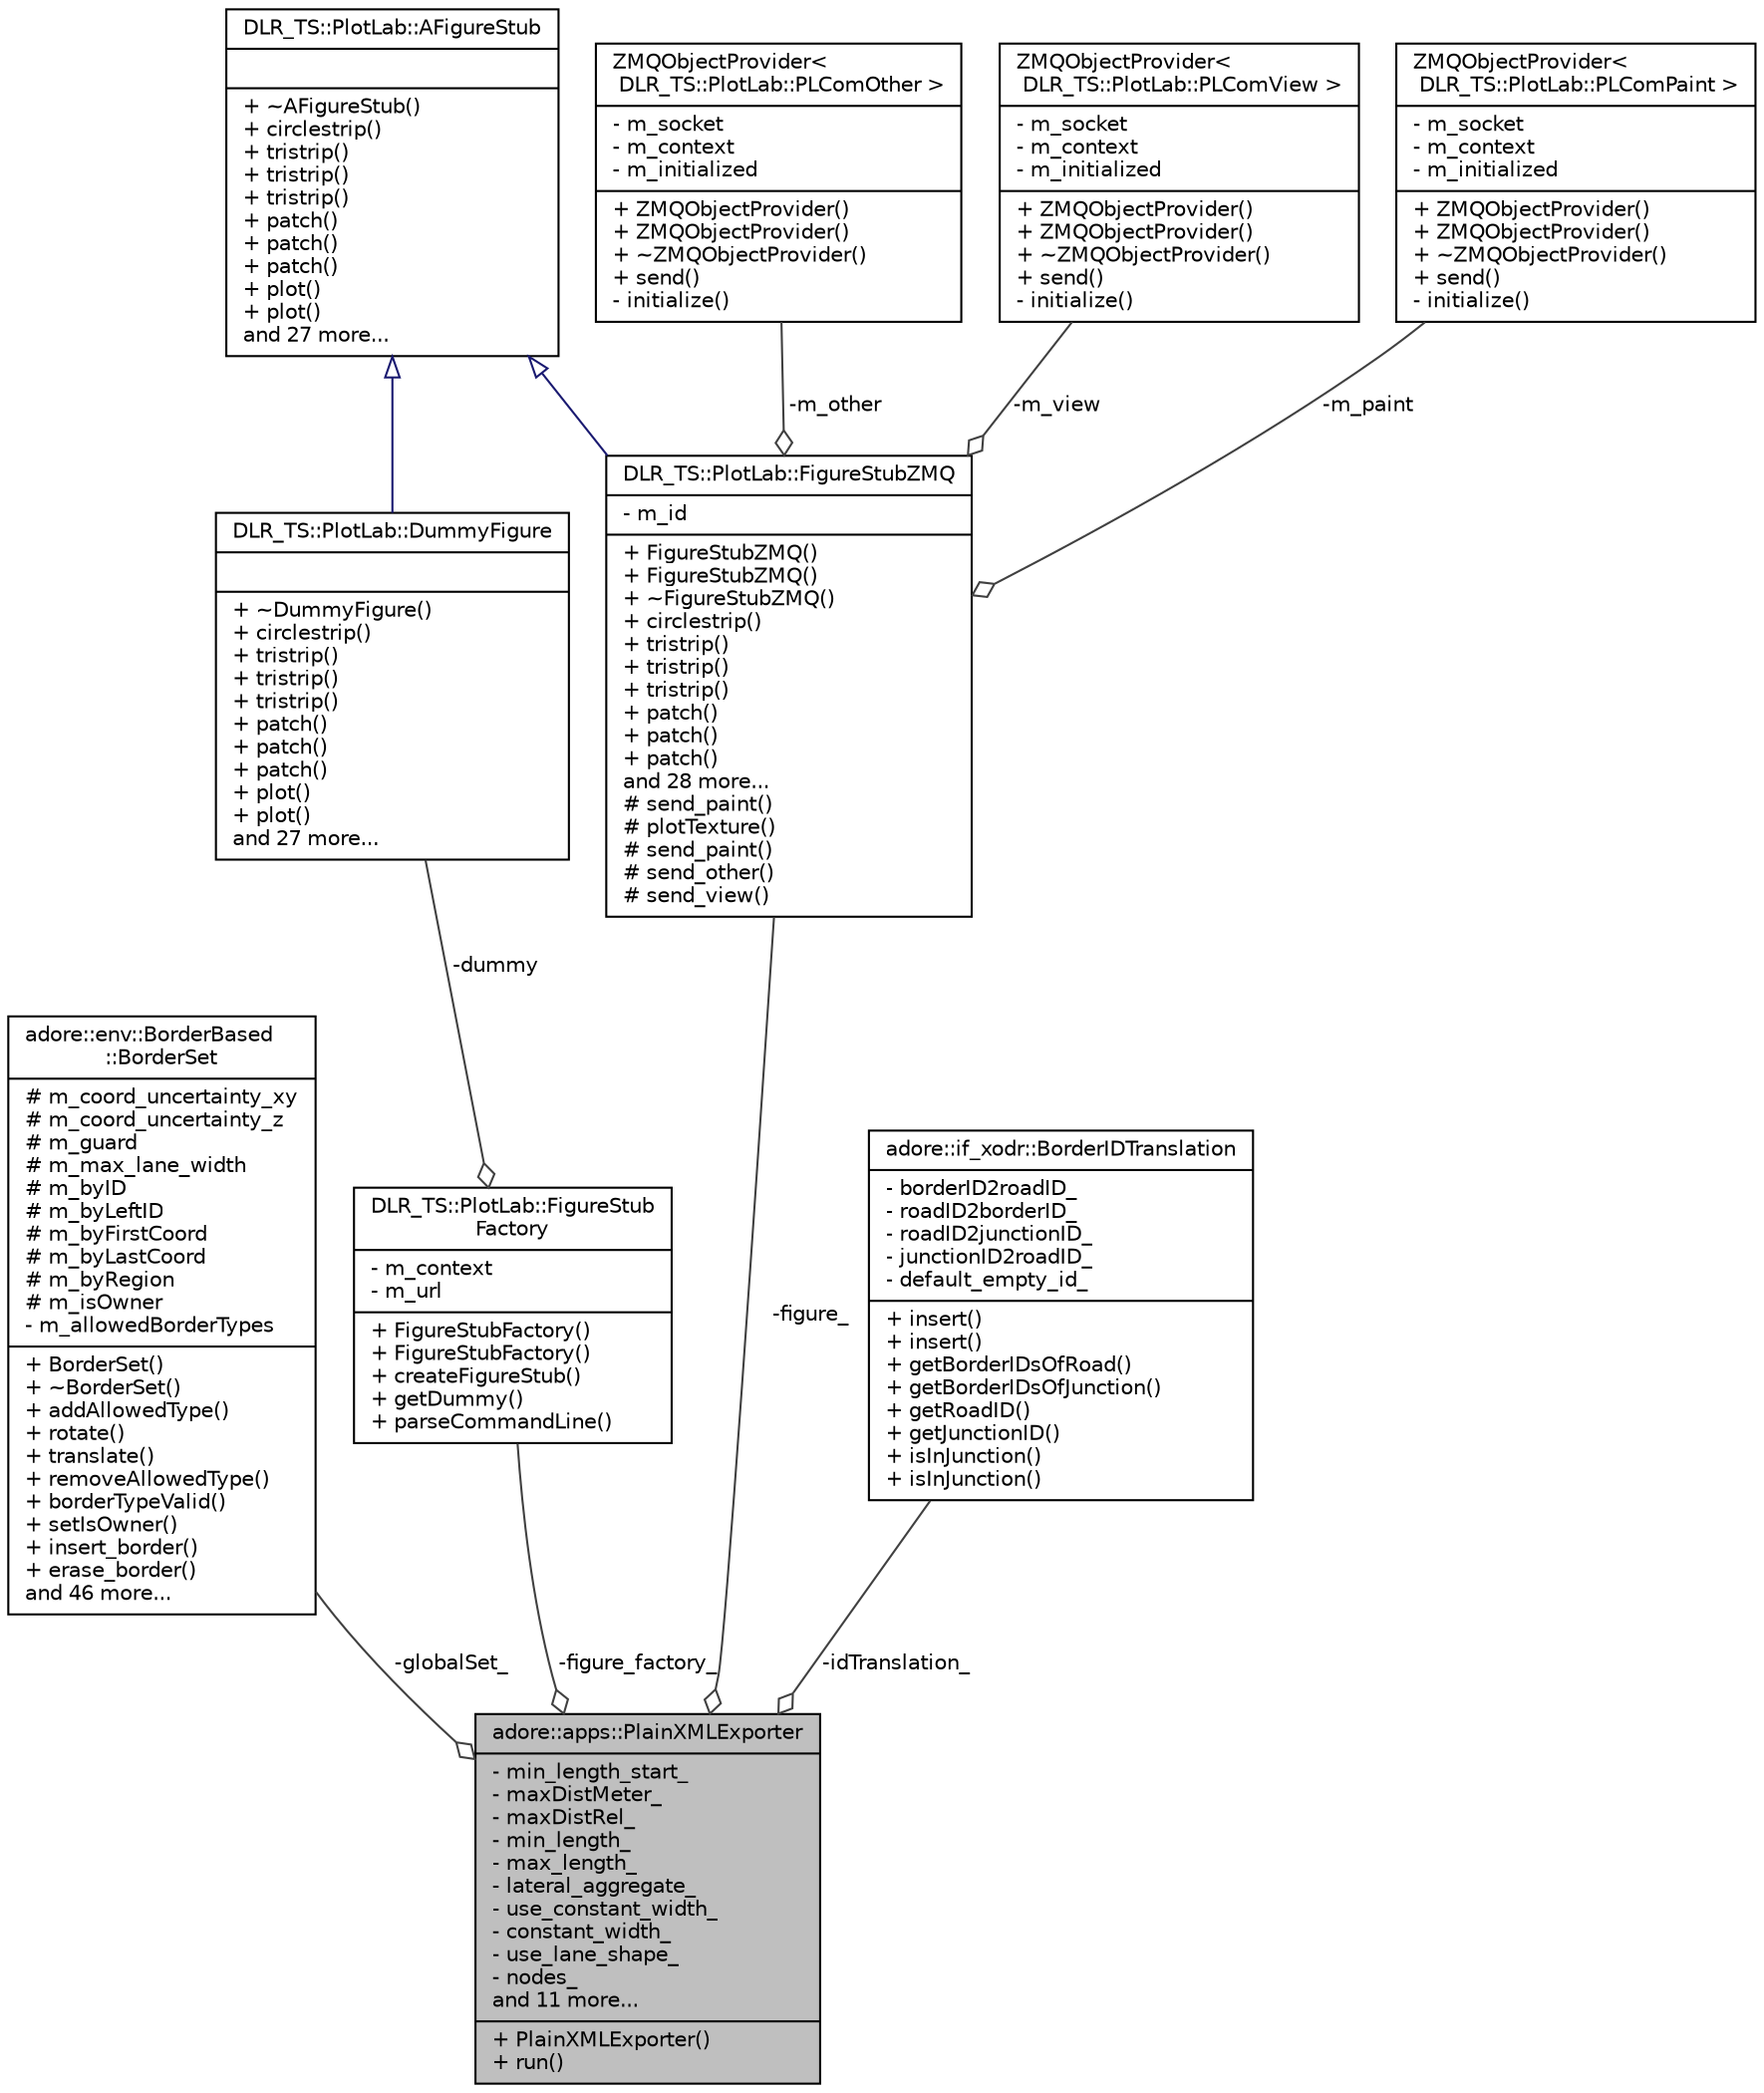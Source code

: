 digraph "adore::apps::PlainXMLExporter"
{
 // LATEX_PDF_SIZE
  edge [fontname="Helvetica",fontsize="10",labelfontname="Helvetica",labelfontsize="10"];
  node [fontname="Helvetica",fontsize="10",shape=record];
  Node1 [label="{adore::apps::PlainXMLExporter\n|- min_length_start_\l- maxDistMeter_\l- maxDistRel_\l- min_length_\l- max_length_\l- lateral_aggregate_\l- use_constant_width_\l- constant_width_\l- use_lane_shape_\l- nodes_\land 11 more...\l|+ PlainXMLExporter()\l+ run()\l}",height=0.2,width=0.4,color="black", fillcolor="grey75", style="filled", fontcolor="black",tooltip=" "];
  Node2 -> Node1 [color="grey25",fontsize="10",style="solid",label=" -globalSet_" ,arrowhead="odiamond",fontname="Helvetica"];
  Node2 [label="{adore::env::BorderBased\l::BorderSet\n|# m_coord_uncertainty_xy\l# m_coord_uncertainty_z\l# m_guard\l# m_max_lane_width\l# m_byID\l# m_byLeftID\l# m_byFirstCoord\l# m_byLastCoord\l# m_byRegion\l# m_isOwner\l- m_allowedBorderTypes\l|+ BorderSet()\l+ ~BorderSet()\l+ addAllowedType()\l+ rotate()\l+ translate()\l+ removeAllowedType()\l+ borderTypeValid()\l+ setIsOwner()\l+ insert_border()\l+ erase_border()\land 46 more...\l}",height=0.2,width=0.4,color="black", fillcolor="white", style="filled",URL="$classadore_1_1env_1_1BorderBased_1_1BorderSet.html",tooltip="efficiently store borders in boost R-tree"];
  Node3 -> Node1 [color="grey25",fontsize="10",style="solid",label=" -figure_" ,arrowhead="odiamond",fontname="Helvetica"];
  Node3 [label="{DLR_TS::PlotLab::FigureStubZMQ\n|- m_id\l|+ FigureStubZMQ()\l+ FigureStubZMQ()\l+ ~FigureStubZMQ()\l+ circlestrip()\l+ tristrip()\l+ tristrip()\l+ tristrip()\l+ patch()\l+ patch()\l+ patch()\land 28 more...\l# send_paint()\l# plotTexture()\l# send_paint()\l# send_other()\l# send_view()\l}",height=0.2,width=0.4,color="black", fillcolor="white", style="filled",URL="$classDLR__TS_1_1PlotLab_1_1FigureStubZMQ.html",tooltip=" "];
  Node4 -> Node3 [dir="back",color="midnightblue",fontsize="10",style="solid",arrowtail="onormal",fontname="Helvetica"];
  Node4 [label="{DLR_TS::PlotLab::AFigureStub\n||+ ~AFigureStub()\l+ circlestrip()\l+ tristrip()\l+ tristrip()\l+ tristrip()\l+ patch()\l+ patch()\l+ patch()\l+ plot()\l+ plot()\land 27 more...\l}",height=0.2,width=0.4,color="black", fillcolor="white", style="filled",URL="$classDLR__TS_1_1PlotLab_1_1AFigureStub.html",tooltip=" "];
  Node5 -> Node3 [color="grey25",fontsize="10",style="solid",label=" -m_other" ,arrowhead="odiamond",fontname="Helvetica"];
  Node5 [label="{ZMQObjectProvider\<\l DLR_TS::PlotLab::PLComOther \>\n|- m_socket\l- m_context\l- m_initialized\l|+ ZMQObjectProvider()\l+ ZMQObjectProvider()\l+ ~ZMQObjectProvider()\l+ send()\l- initialize()\l}",height=0.2,width=0.4,color="black", fillcolor="white", style="filled",URL="$classZMQObjectProvider.html",tooltip=" "];
  Node6 -> Node3 [color="grey25",fontsize="10",style="solid",label=" -m_view" ,arrowhead="odiamond",fontname="Helvetica"];
  Node6 [label="{ZMQObjectProvider\<\l DLR_TS::PlotLab::PLComView \>\n|- m_socket\l- m_context\l- m_initialized\l|+ ZMQObjectProvider()\l+ ZMQObjectProvider()\l+ ~ZMQObjectProvider()\l+ send()\l- initialize()\l}",height=0.2,width=0.4,color="black", fillcolor="white", style="filled",URL="$classZMQObjectProvider.html",tooltip=" "];
  Node7 -> Node3 [color="grey25",fontsize="10",style="solid",label=" -m_paint" ,arrowhead="odiamond",fontname="Helvetica"];
  Node7 [label="{ZMQObjectProvider\<\l DLR_TS::PlotLab::PLComPaint \>\n|- m_socket\l- m_context\l- m_initialized\l|+ ZMQObjectProvider()\l+ ZMQObjectProvider()\l+ ~ZMQObjectProvider()\l+ send()\l- initialize()\l}",height=0.2,width=0.4,color="black", fillcolor="white", style="filled",URL="$classZMQObjectProvider.html",tooltip=" "];
  Node8 -> Node1 [color="grey25",fontsize="10",style="solid",label=" -figure_factory_" ,arrowhead="odiamond",fontname="Helvetica"];
  Node8 [label="{DLR_TS::PlotLab::FigureStub\lFactory\n|- m_context\l- m_url\l|+ FigureStubFactory()\l+ FigureStubFactory()\l+ createFigureStub()\l+ getDummy()\l+ parseCommandLine()\l}",height=0.2,width=0.4,color="black", fillcolor="white", style="filled",URL="$classDLR__TS_1_1PlotLab_1_1FigureStubFactory.html",tooltip=" "];
  Node9 -> Node8 [color="grey25",fontsize="10",style="solid",label=" -dummy" ,arrowhead="odiamond",fontname="Helvetica"];
  Node9 [label="{DLR_TS::PlotLab::DummyFigure\n||+ ~DummyFigure()\l+ circlestrip()\l+ tristrip()\l+ tristrip()\l+ tristrip()\l+ patch()\l+ patch()\l+ patch()\l+ plot()\l+ plot()\land 27 more...\l}",height=0.2,width=0.4,color="black", fillcolor="white", style="filled",URL="$classDLR__TS_1_1PlotLab_1_1DummyFigure.html",tooltip=" "];
  Node4 -> Node9 [dir="back",color="midnightblue",fontsize="10",style="solid",arrowtail="onormal",fontname="Helvetica"];
  Node10 -> Node1 [color="grey25",fontsize="10",style="solid",label=" -idTranslation_" ,arrowhead="odiamond",fontname="Helvetica"];
  Node10 [label="{adore::if_xodr::BorderIDTranslation\n|- borderID2roadID_\l- roadID2borderID_\l- roadID2junctionID_\l- junctionID2roadID_\l- default_empty_id_\l|+ insert()\l+ insert()\l+ getBorderIDsOfRoad()\l+ getBorderIDsOfJunction()\l+ getRoadID()\l+ getJunctionID()\l+ isInJunction()\l+ isInJunction()\l}",height=0.2,width=0.4,color="black", fillcolor="white", style="filled",URL="$classadore_1_1if__xodr_1_1BorderIDTranslation.html",tooltip="BorderIDTranslation is a set of translation tables, which keeps track of road ids,..."];
}
